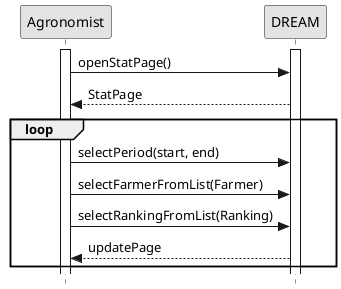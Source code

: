 @startuml
skinparam style strictuml
skinparam monochrome true

Activate Agronomist
Activate DREAM

Agronomist->DREAM : openStatPage()

Agronomist<--DREAM: StatPage

loop
Agronomist->DREAM: selectPeriod(start, end)
Agronomist->DREAM: selectFarmerFromList(Farmer)
Agronomist->DREAM: selectRankingFromList(Ranking)
DREAM-->Agronomist: updatePage
end


@enduml